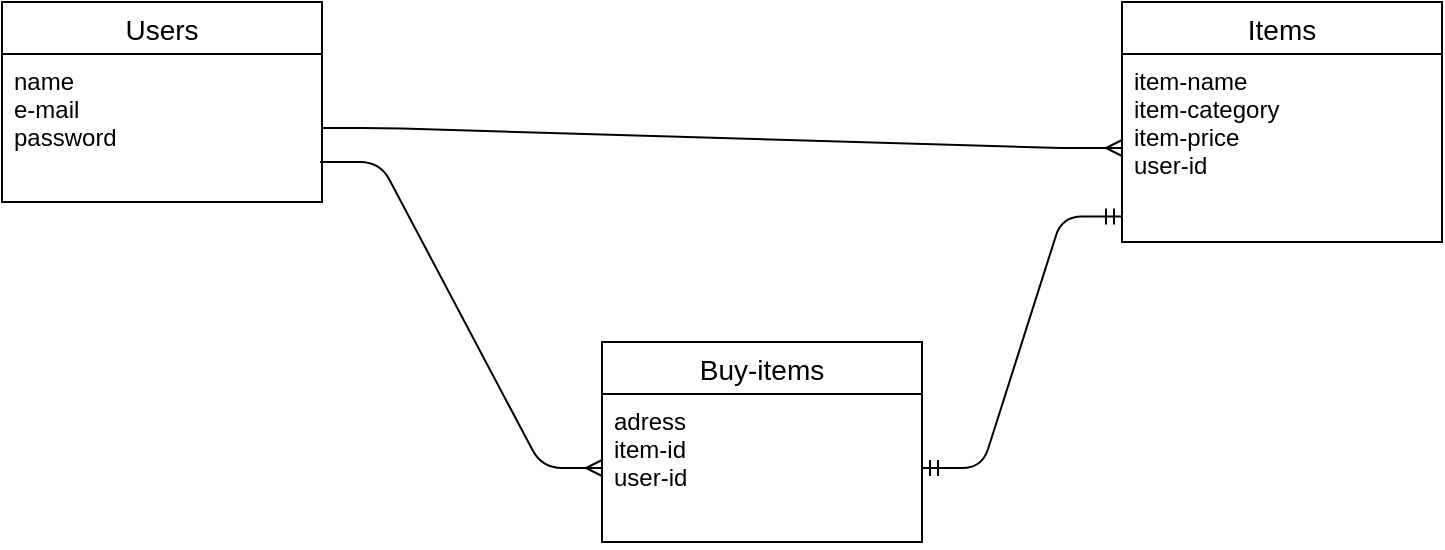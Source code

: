 <mxfile>
    <diagram id="ucKPEtSyAZdJ0RlDf4Tj" name="ページ1">
        <mxGraphModel dx="1197" dy="520" grid="1" gridSize="10" guides="1" tooltips="1" connect="1" arrows="1" fold="1" page="1" pageScale="1" pageWidth="827" pageHeight="1169" math="0" shadow="0">
            <root>
                <mxCell id="0"/>
                <mxCell id="1" parent="0"/>
                <mxCell id="33" value="Items" style="swimlane;fontStyle=0;childLayout=stackLayout;horizontal=1;startSize=26;horizontalStack=0;resizeParent=1;resizeParentMax=0;resizeLast=0;collapsible=1;marginBottom=0;align=center;fontSize=14;" parent="1" vertex="1">
                    <mxGeometry x="470" y="40" width="160" height="120" as="geometry"/>
                </mxCell>
                <mxCell id="34" value="item-name&#10;item-category&#10;item-price&#10;user-id&#10;" style="text;strokeColor=none;fillColor=none;spacingLeft=4;spacingRight=4;overflow=hidden;rotatable=0;points=[[0,0.5],[1,0.5]];portConstraint=eastwest;fontSize=12;" parent="33" vertex="1">
                    <mxGeometry y="26" width="160" height="94" as="geometry"/>
                </mxCell>
                <mxCell id="37" value="Users" style="swimlane;fontStyle=0;childLayout=stackLayout;horizontal=1;startSize=26;horizontalStack=0;resizeParent=1;resizeParentMax=0;resizeLast=0;collapsible=1;marginBottom=0;align=center;fontSize=14;" parent="1" vertex="1">
                    <mxGeometry x="-90" y="40" width="160" height="100" as="geometry"/>
                </mxCell>
                <mxCell id="38" value="name&#10;e-mail&#10;password" style="text;strokeColor=none;fillColor=none;spacingLeft=4;spacingRight=4;overflow=hidden;rotatable=0;points=[[0,0.5],[1,0.5]];portConstraint=eastwest;fontSize=12;" parent="37" vertex="1">
                    <mxGeometry y="26" width="160" height="74" as="geometry"/>
                </mxCell>
                <mxCell id="41" value="Buy-items" style="swimlane;fontStyle=0;childLayout=stackLayout;horizontal=1;startSize=26;horizontalStack=0;resizeParent=1;resizeParentMax=0;resizeLast=0;collapsible=1;marginBottom=0;align=center;fontSize=14;" parent="1" vertex="1">
                    <mxGeometry x="210" y="210" width="160" height="100" as="geometry"/>
                </mxCell>
                <mxCell id="43" value="adress&#10;item-id&#10;user-id" style="text;strokeColor=none;fillColor=none;spacingLeft=4;spacingRight=4;overflow=hidden;rotatable=0;points=[[0,0.5],[1,0.5]];portConstraint=eastwest;fontSize=12;" parent="41" vertex="1">
                    <mxGeometry y="26" width="160" height="74" as="geometry"/>
                </mxCell>
                <mxCell id="52" value="" style="edgeStyle=entityRelationEdgeStyle;fontSize=12;html=1;endArrow=ERmany;exitX=1;exitY=0.5;exitDx=0;exitDy=0;entryX=0;entryY=0.5;entryDx=0;entryDy=0;" parent="1" source="38" target="34" edge="1">
                    <mxGeometry width="100" height="100" relative="1" as="geometry">
                        <mxPoint x="220" y="320" as="sourcePoint"/>
                        <mxPoint x="320" y="101" as="targetPoint"/>
                    </mxGeometry>
                </mxCell>
                <mxCell id="53" value="" style="edgeStyle=entityRelationEdgeStyle;fontSize=12;html=1;endArrow=ERmany;entryX=0;entryY=0.5;entryDx=0;entryDy=0;exitX=0.994;exitY=0.73;exitDx=0;exitDy=0;exitPerimeter=0;" parent="1" source="38" target="43" edge="1">
                    <mxGeometry width="100" height="100" relative="1" as="geometry">
                        <mxPoint x="70" y="90" as="sourcePoint"/>
                        <mxPoint x="320" y="220" as="targetPoint"/>
                    </mxGeometry>
                </mxCell>
                <mxCell id="54" value="" style="edgeStyle=entityRelationEdgeStyle;fontSize=12;html=1;endArrow=ERmandOne;startArrow=ERmandOne;exitX=1;exitY=0.5;exitDx=0;exitDy=0;entryX=0;entryY=0.865;entryDx=0;entryDy=0;entryPerimeter=0;" parent="1" source="43" target="34" edge="1">
                    <mxGeometry width="100" height="100" relative="1" as="geometry">
                        <mxPoint x="230" y="400" as="sourcePoint"/>
                        <mxPoint x="330" y="300" as="targetPoint"/>
                    </mxGeometry>
                </mxCell>
            </root>
        </mxGraphModel>
    </diagram>
</mxfile>
